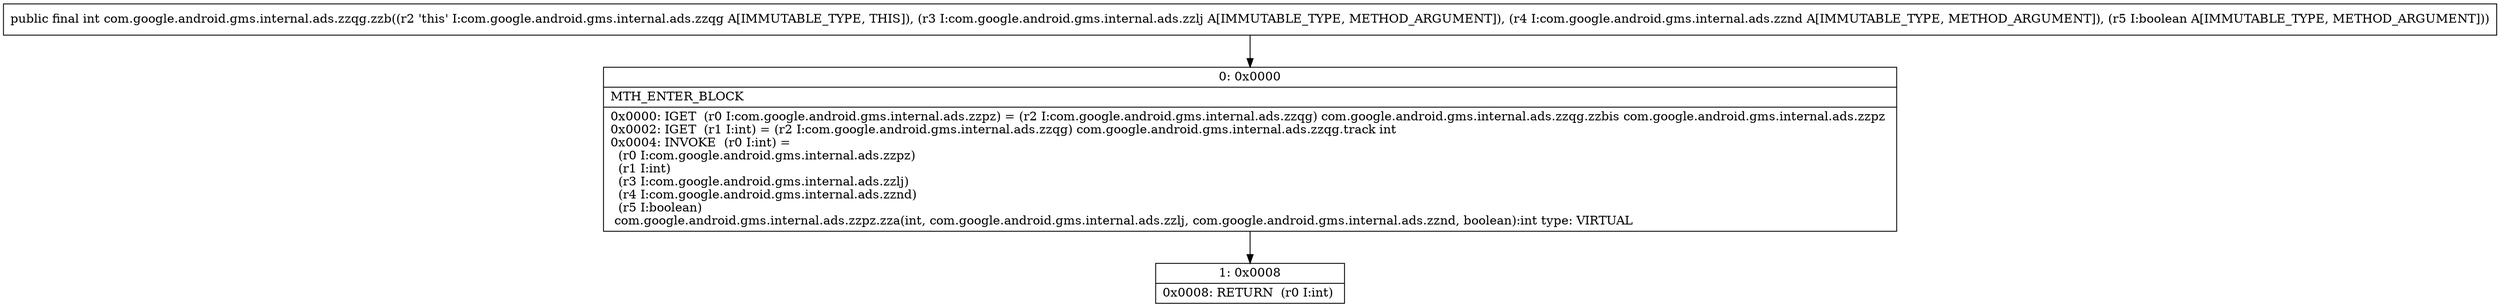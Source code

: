digraph "CFG forcom.google.android.gms.internal.ads.zzqg.zzb(Lcom\/google\/android\/gms\/internal\/ads\/zzlj;Lcom\/google\/android\/gms\/internal\/ads\/zznd;Z)I" {
Node_0 [shape=record,label="{0\:\ 0x0000|MTH_ENTER_BLOCK\l|0x0000: IGET  (r0 I:com.google.android.gms.internal.ads.zzpz) = (r2 I:com.google.android.gms.internal.ads.zzqg) com.google.android.gms.internal.ads.zzqg.zzbis com.google.android.gms.internal.ads.zzpz \l0x0002: IGET  (r1 I:int) = (r2 I:com.google.android.gms.internal.ads.zzqg) com.google.android.gms.internal.ads.zzqg.track int \l0x0004: INVOKE  (r0 I:int) = \l  (r0 I:com.google.android.gms.internal.ads.zzpz)\l  (r1 I:int)\l  (r3 I:com.google.android.gms.internal.ads.zzlj)\l  (r4 I:com.google.android.gms.internal.ads.zznd)\l  (r5 I:boolean)\l com.google.android.gms.internal.ads.zzpz.zza(int, com.google.android.gms.internal.ads.zzlj, com.google.android.gms.internal.ads.zznd, boolean):int type: VIRTUAL \l}"];
Node_1 [shape=record,label="{1\:\ 0x0008|0x0008: RETURN  (r0 I:int) \l}"];
MethodNode[shape=record,label="{public final int com.google.android.gms.internal.ads.zzqg.zzb((r2 'this' I:com.google.android.gms.internal.ads.zzqg A[IMMUTABLE_TYPE, THIS]), (r3 I:com.google.android.gms.internal.ads.zzlj A[IMMUTABLE_TYPE, METHOD_ARGUMENT]), (r4 I:com.google.android.gms.internal.ads.zznd A[IMMUTABLE_TYPE, METHOD_ARGUMENT]), (r5 I:boolean A[IMMUTABLE_TYPE, METHOD_ARGUMENT])) }"];
MethodNode -> Node_0;
Node_0 -> Node_1;
}

